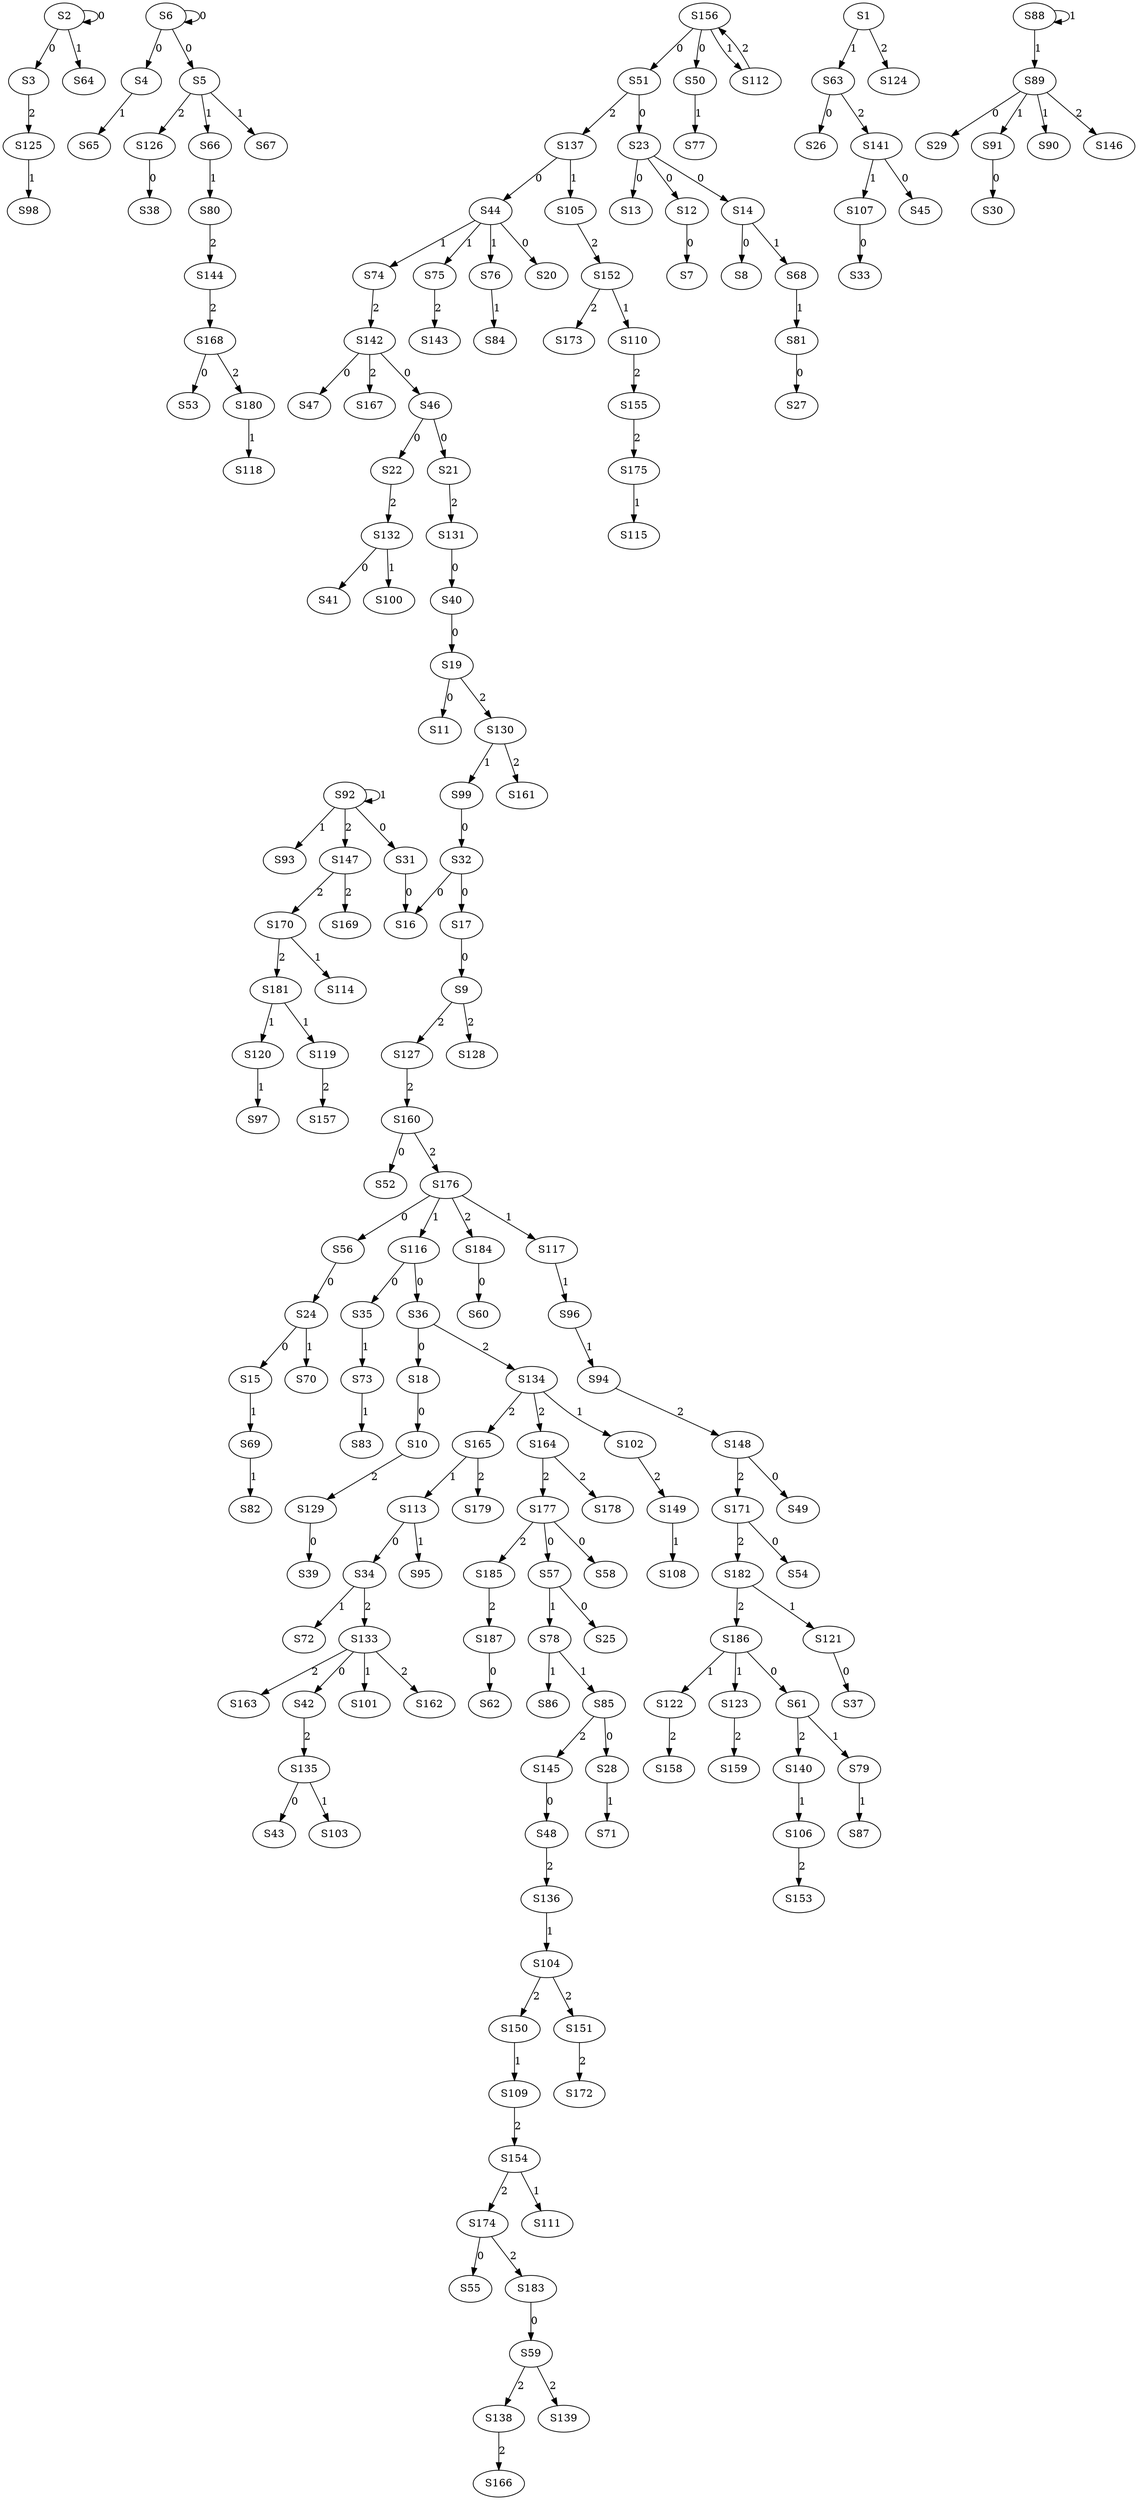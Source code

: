 strict digraph {
	S2 -> S2 [ label = 0 ];
	S2 -> S3 [ label = 0 ];
	S6 -> S4 [ label = 0 ];
	S6 -> S5 [ label = 0 ];
	S6 -> S6 [ label = 0 ];
	S12 -> S7 [ label = 0 ];
	S14 -> S8 [ label = 0 ];
	S17 -> S9 [ label = 0 ];
	S18 -> S10 [ label = 0 ];
	S19 -> S11 [ label = 0 ];
	S23 -> S12 [ label = 0 ];
	S23 -> S13 [ label = 0 ];
	S23 -> S14 [ label = 0 ];
	S24 -> S15 [ label = 0 ];
	S31 -> S16 [ label = 0 ];
	S32 -> S17 [ label = 0 ];
	S36 -> S18 [ label = 0 ];
	S40 -> S19 [ label = 0 ];
	S44 -> S20 [ label = 0 ];
	S46 -> S21 [ label = 0 ];
	S46 -> S22 [ label = 0 ];
	S51 -> S23 [ label = 0 ];
	S56 -> S24 [ label = 0 ];
	S57 -> S25 [ label = 0 ];
	S63 -> S26 [ label = 0 ];
	S81 -> S27 [ label = 0 ];
	S85 -> S28 [ label = 0 ];
	S89 -> S29 [ label = 0 ];
	S91 -> S30 [ label = 0 ];
	S92 -> S31 [ label = 0 ];
	S99 -> S32 [ label = 0 ];
	S107 -> S33 [ label = 0 ];
	S113 -> S34 [ label = 0 ];
	S116 -> S35 [ label = 0 ];
	S116 -> S36 [ label = 0 ];
	S121 -> S37 [ label = 0 ];
	S126 -> S38 [ label = 0 ];
	S129 -> S39 [ label = 0 ];
	S131 -> S40 [ label = 0 ];
	S132 -> S41 [ label = 0 ];
	S133 -> S42 [ label = 0 ];
	S135 -> S43 [ label = 0 ];
	S137 -> S44 [ label = 0 ];
	S141 -> S45 [ label = 0 ];
	S142 -> S46 [ label = 0 ];
	S142 -> S47 [ label = 0 ];
	S145 -> S48 [ label = 0 ];
	S148 -> S49 [ label = 0 ];
	S156 -> S50 [ label = 0 ];
	S156 -> S51 [ label = 0 ];
	S160 -> S52 [ label = 0 ];
	S168 -> S53 [ label = 0 ];
	S171 -> S54 [ label = 0 ];
	S174 -> S55 [ label = 0 ];
	S176 -> S56 [ label = 0 ];
	S177 -> S57 [ label = 0 ];
	S177 -> S58 [ label = 0 ];
	S183 -> S59 [ label = 0 ];
	S184 -> S60 [ label = 0 ];
	S186 -> S61 [ label = 0 ];
	S187 -> S62 [ label = 0 ];
	S1 -> S63 [ label = 1 ];
	S2 -> S64 [ label = 1 ];
	S4 -> S65 [ label = 1 ];
	S5 -> S66 [ label = 1 ];
	S5 -> S67 [ label = 1 ];
	S14 -> S68 [ label = 1 ];
	S15 -> S69 [ label = 1 ];
	S24 -> S70 [ label = 1 ];
	S28 -> S71 [ label = 1 ];
	S34 -> S72 [ label = 1 ];
	S35 -> S73 [ label = 1 ];
	S44 -> S74 [ label = 1 ];
	S44 -> S75 [ label = 1 ];
	S44 -> S76 [ label = 1 ];
	S50 -> S77 [ label = 1 ];
	S57 -> S78 [ label = 1 ];
	S61 -> S79 [ label = 1 ];
	S66 -> S80 [ label = 1 ];
	S68 -> S81 [ label = 1 ];
	S69 -> S82 [ label = 1 ];
	S73 -> S83 [ label = 1 ];
	S76 -> S84 [ label = 1 ];
	S78 -> S85 [ label = 1 ];
	S78 -> S86 [ label = 1 ];
	S79 -> S87 [ label = 1 ];
	S88 -> S88 [ label = 1 ];
	S88 -> S89 [ label = 1 ];
	S89 -> S90 [ label = 1 ];
	S89 -> S91 [ label = 1 ];
	S92 -> S92 [ label = 1 ];
	S92 -> S93 [ label = 1 ];
	S96 -> S94 [ label = 1 ];
	S113 -> S95 [ label = 1 ];
	S117 -> S96 [ label = 1 ];
	S120 -> S97 [ label = 1 ];
	S125 -> S98 [ label = 1 ];
	S130 -> S99 [ label = 1 ];
	S132 -> S100 [ label = 1 ];
	S133 -> S101 [ label = 1 ];
	S134 -> S102 [ label = 1 ];
	S135 -> S103 [ label = 1 ];
	S136 -> S104 [ label = 1 ];
	S137 -> S105 [ label = 1 ];
	S140 -> S106 [ label = 1 ];
	S141 -> S107 [ label = 1 ];
	S149 -> S108 [ label = 1 ];
	S150 -> S109 [ label = 1 ];
	S152 -> S110 [ label = 1 ];
	S154 -> S111 [ label = 1 ];
	S156 -> S112 [ label = 1 ];
	S165 -> S113 [ label = 1 ];
	S170 -> S114 [ label = 1 ];
	S175 -> S115 [ label = 1 ];
	S176 -> S116 [ label = 1 ];
	S176 -> S117 [ label = 1 ];
	S180 -> S118 [ label = 1 ];
	S181 -> S119 [ label = 1 ];
	S181 -> S120 [ label = 1 ];
	S182 -> S121 [ label = 1 ];
	S186 -> S122 [ label = 1 ];
	S186 -> S123 [ label = 1 ];
	S1 -> S124 [ label = 2 ];
	S3 -> S125 [ label = 2 ];
	S5 -> S126 [ label = 2 ];
	S9 -> S127 [ label = 2 ];
	S9 -> S128 [ label = 2 ];
	S10 -> S129 [ label = 2 ];
	S19 -> S130 [ label = 2 ];
	S21 -> S131 [ label = 2 ];
	S22 -> S132 [ label = 2 ];
	S34 -> S133 [ label = 2 ];
	S36 -> S134 [ label = 2 ];
	S42 -> S135 [ label = 2 ];
	S48 -> S136 [ label = 2 ];
	S51 -> S137 [ label = 2 ];
	S59 -> S138 [ label = 2 ];
	S59 -> S139 [ label = 2 ];
	S61 -> S140 [ label = 2 ];
	S63 -> S141 [ label = 2 ];
	S74 -> S142 [ label = 2 ];
	S75 -> S143 [ label = 2 ];
	S80 -> S144 [ label = 2 ];
	S85 -> S145 [ label = 2 ];
	S89 -> S146 [ label = 2 ];
	S92 -> S147 [ label = 2 ];
	S94 -> S148 [ label = 2 ];
	S102 -> S149 [ label = 2 ];
	S104 -> S150 [ label = 2 ];
	S104 -> S151 [ label = 2 ];
	S105 -> S152 [ label = 2 ];
	S106 -> S153 [ label = 2 ];
	S109 -> S154 [ label = 2 ];
	S110 -> S155 [ label = 2 ];
	S112 -> S156 [ label = 2 ];
	S119 -> S157 [ label = 2 ];
	S122 -> S158 [ label = 2 ];
	S123 -> S159 [ label = 2 ];
	S127 -> S160 [ label = 2 ];
	S130 -> S161 [ label = 2 ];
	S133 -> S162 [ label = 2 ];
	S133 -> S163 [ label = 2 ];
	S134 -> S164 [ label = 2 ];
	S134 -> S165 [ label = 2 ];
	S138 -> S166 [ label = 2 ];
	S142 -> S167 [ label = 2 ];
	S144 -> S168 [ label = 2 ];
	S147 -> S169 [ label = 2 ];
	S147 -> S170 [ label = 2 ];
	S148 -> S171 [ label = 2 ];
	S151 -> S172 [ label = 2 ];
	S152 -> S173 [ label = 2 ];
	S154 -> S174 [ label = 2 ];
	S155 -> S175 [ label = 2 ];
	S160 -> S176 [ label = 2 ];
	S164 -> S177 [ label = 2 ];
	S164 -> S178 [ label = 2 ];
	S165 -> S179 [ label = 2 ];
	S168 -> S180 [ label = 2 ];
	S170 -> S181 [ label = 2 ];
	S171 -> S182 [ label = 2 ];
	S174 -> S183 [ label = 2 ];
	S176 -> S184 [ label = 2 ];
	S177 -> S185 [ label = 2 ];
	S182 -> S186 [ label = 2 ];
	S185 -> S187 [ label = 2 ];
	S32 -> S16 [ label = 0 ];
}